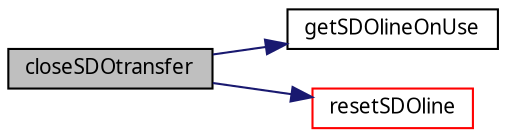 digraph G
{
  edge [fontname="FreeSans.ttf",fontsize=10,labelfontname="FreeSans.ttf",labelfontsize=10];
  node [fontname="FreeSans.ttf",fontsize=10,shape=record];
  rankdir=LR;
  Node1 [label="closeSDOtransfer",height=0.2,width=0.4,color="black", fillcolor="grey75", style="filled" fontcolor="black"];
  Node1 -> Node2 [color="midnightblue",fontsize=10,style="solid",fontname="FreeSans.ttf"];
  Node2 [label="getSDOlineOnUse",height=0.2,width=0.4,color="black", fillcolor="white", style="filled",URL="$sdo_8c.html#bb0c376b048ab2c6e0524b135b62376f"];
  Node1 -> Node3 [color="midnightblue",fontsize=10,style="solid",fontname="FreeSans.ttf"];
  Node3 [label="resetSDOline",height=0.2,width=0.4,color="red", fillcolor="white", style="filled",URL="$sdo_8c.html#42d33be015d4c4c83c73f1f0e588f481"];
}
